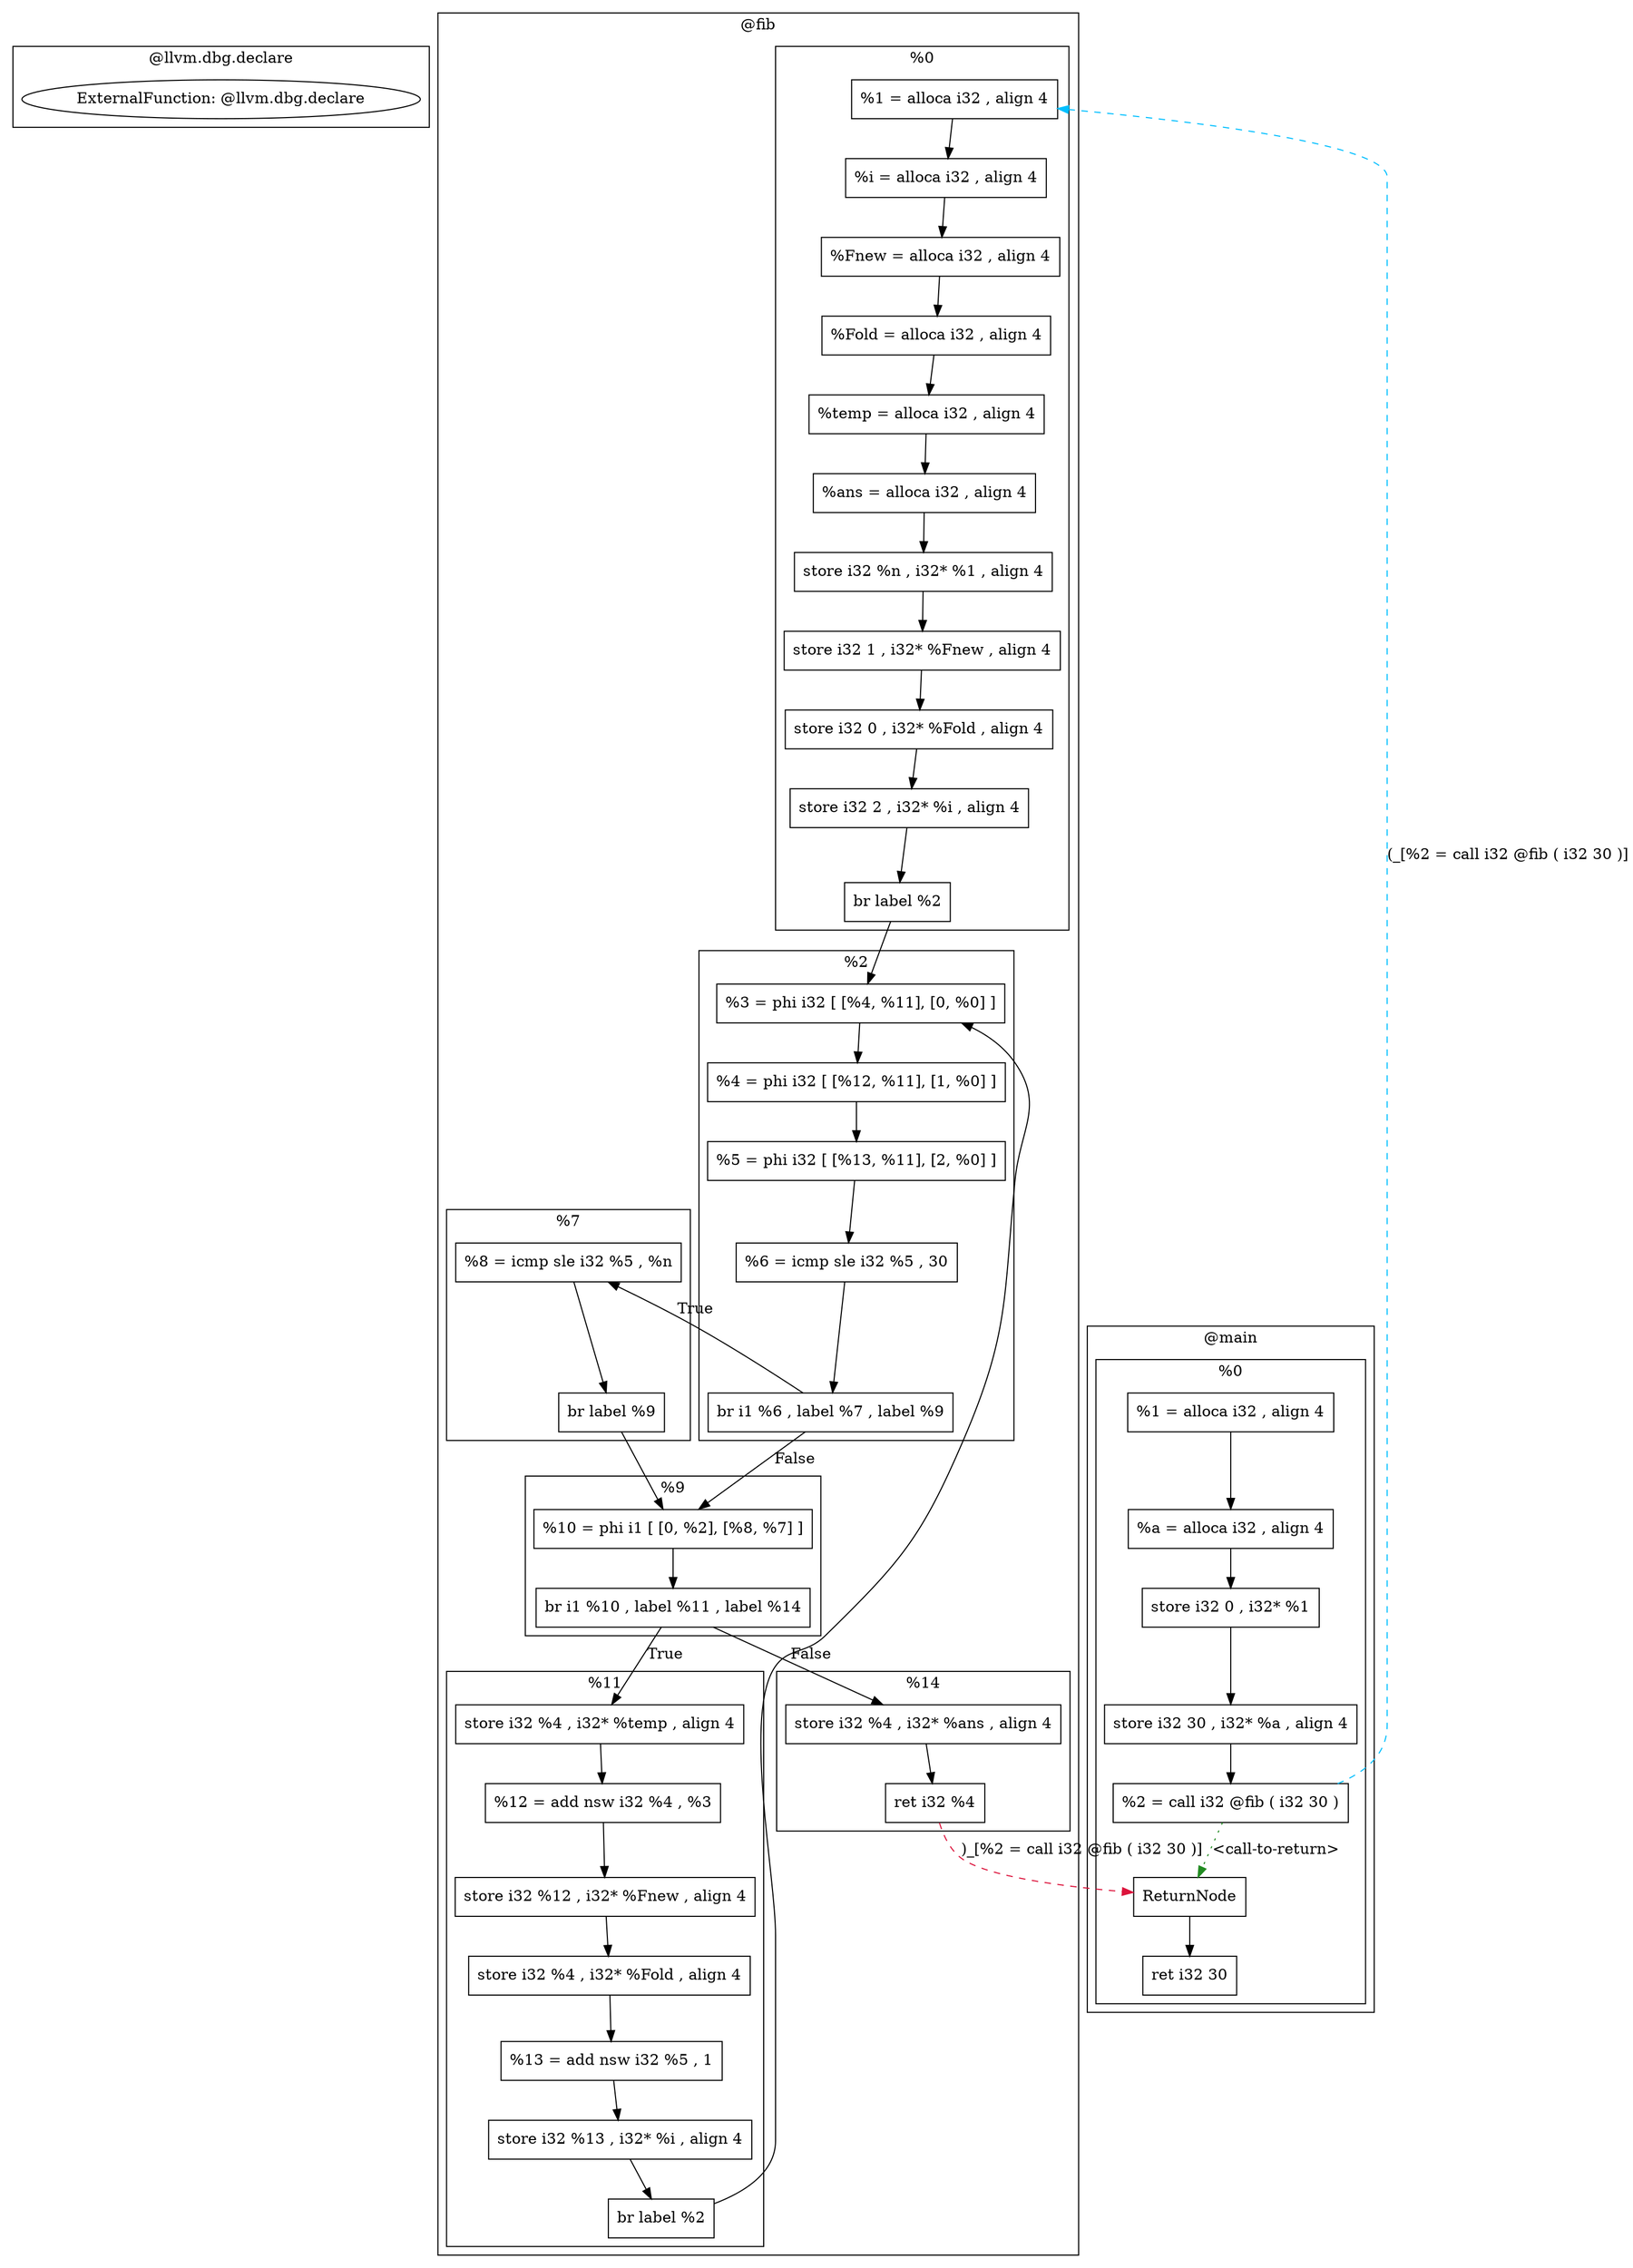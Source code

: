 digraph {
    subgraph cluster_51 {
        graph [label="@llvm.dbg.declare"];
        51 [label="ExternalFunction: @llvm.dbg.declare"];
    }
    subgraph cluster_1 {
        graph [label="@fib"];
        subgraph cluster_3 {
            graph [label="%0"];
            5 [label="%1 = alloca i32 , align 4"
              ,shape=box];
            6 [label="%i = alloca i32 , align 4"
              ,shape=box];
            7 [label="%Fnew = alloca i32 , align 4"
              ,shape=box];
            8 [label="%Fold = alloca i32 , align 4"
              ,shape=box];
            9 [label="%temp = alloca i32 , align 4"
              ,shape=box];
            10 [label="%ans = alloca i32 , align 4"
               ,shape=box];
            11 [label="store i32 %n , i32* %1 , align 4"
               ,shape=box];
            12 [label="store i32 1 , i32* %Fnew , align 4"
               ,shape=box];
            14 [label="store i32 0 , i32* %Fold , align 4"
               ,shape=box];
            16 [label="store i32 2 , i32* %i , align 4"
               ,shape=box];
            17 [label="br label %2"
               ,shape=box];
        }
        subgraph cluster_18 {
            graph [label="%2"];
            19 [label="%3 = phi i32 [ [%4, %11], [0, %0] ]"
               ,shape=box];
            20 [label="%4 = phi i32 [ [%12, %11], [1, %0] ]"
               ,shape=box];
            21 [label="%5 = phi i32 [ [%13, %11], [2, %0] ]"
               ,shape=box];
            22 [label="%6 = icmp sle i32 %5 , 30"
               ,shape=box];
            24 [label="br i1 %6 , label %7 , label %9"
               ,shape=box];
        }
        subgraph cluster_25 {
            graph [label="%7"];
            26 [label="%8 = icmp sle i32 %5 , %n"
               ,shape=box];
            27 [label="br label %9"
               ,shape=box];
        }
        subgraph cluster_28 {
            graph [label="%9"];
            29 [label="%10 = phi i1 [ [0, %2], [%8, %7] ]"
               ,shape=box];
            31 [label="br i1 %10 , label %11 , label %14"
               ,shape=box];
        }
        subgraph cluster_32 {
            graph [label="%11"];
            33 [label="store i32 %4 , i32* %temp , align 4"
               ,shape=box];
            34 [label="%12 = add nsw i32 %4 , %3"
               ,shape=box];
            35 [label="store i32 %12 , i32* %Fnew , align 4"
               ,shape=box];
            36 [label="store i32 %4 , i32* %Fold , align 4"
               ,shape=box];
            37 [label="%13 = add nsw i32 %5 , 1"
               ,shape=box];
            38 [label="store i32 %13 , i32* %i , align 4"
               ,shape=box];
            39 [label="br label %2"
               ,shape=box];
        }
        subgraph cluster_40 {
            graph [label="%14"];
            41 [label="store i32 %4 , i32* %ans , align 4"
               ,shape=box];
            42 [label="ret i32 %4"
               ,shape=box];
        }
    }
    subgraph cluster_43 {
        graph [label="@main"];
        subgraph cluster_44 {
            graph [label="%0"];
            -49 [label=ReturnNode
                ,shape=box];
            45 [label="%1 = alloca i32 , align 4"
               ,shape=box];
            46 [label="%a = alloca i32 , align 4"
               ,shape=box];
            47 [label="store i32 0 , i32* %1"
               ,shape=box];
            48 [label="store i32 30 , i32* %a , align 4"
               ,shape=box];
            49 [label="%2 = call i32 @fib ( i32 30 )"
               ,shape=box];
            50 [label="ret i32 30"
               ,shape=box];
        }
    }
    -49 -> 50 [label=""];
    5 -> 6 [label=""];
    6 -> 7 [label=""];
    7 -> 8 [label=""];
    8 -> 9 [label=""];
    9 -> 10 [label=""];
    10 -> 11 [label=""];
    11 -> 12 [label=""];
    12 -> 14 [label=""];
    14 -> 16 [label=""];
    16 -> 17 [label=""];
    17 -> 19 [label=""];
    19 -> 20 [label=""];
    20 -> 21 [label=""];
    21 -> 22 [label=""];
    22 -> 24 [label=""];
    24 -> 26 [label=True];
    24 -> 29 [label=False];
    26 -> 27 [label=""];
    27 -> 29 [label=""];
    29 -> 31 [label=""];
    31 -> 33 [label=True];
    31 -> 41 [label=False];
    33 -> 34 [label=""];
    34 -> 35 [label=""];
    35 -> 36 [label=""];
    36 -> 37 [label=""];
    37 -> 38 [label=""];
    38 -> 39 [label=""];
    39 -> 19 [label=""];
    41 -> 42 [label=""];
    42 -> -49 [label=")_[%2 = call i32 @fib ( i32 30 )]"
              ,style=dashed
              ,color=crimson];
    45 -> 46 [label=""];
    46 -> 47 [label=""];
    47 -> 48 [label=""];
    48 -> 49 [label=""];
    49 -> -49 [label="<call-to-return>"
              ,style=dotted
              ,color=forestgreen];
    49 -> 5 [label="(_[%2 = call i32 @fib ( i32 30 )]"
            ,style=dashed
            ,color=deepskyblue];
}